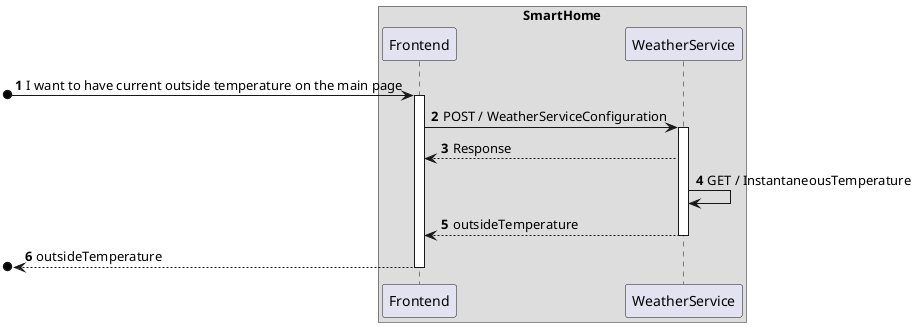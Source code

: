@startuml
'https://plantuml.com/sequence-diagram
!pragma layout smetana

autonumber



    box SmartHome
    participant Frontend as FE
    participant WeatherService as WS
    end box



[o-> FE : I want to have current outside temperature on the main page
activate FE

FE -> WS : POST / WeatherServiceConfiguration
activate WS

WS --> FE : Response


WS -> WS : GET / InstantaneousTemperature

WS --> FE : outsideTemperature
deactivate WS


[o<-- FE : outsideTemperature
deactivate FE




@enduml